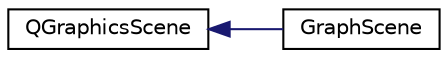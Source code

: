 digraph "Graphical Class Hierarchy"
{
 // INTERACTIVE_SVG=YES
  edge [fontname="Helvetica",fontsize="10",labelfontname="Helvetica",labelfontsize="10"];
  node [fontname="Helvetica",fontsize="10",shape=record];
  rankdir="LR";
  Node1 [label="QGraphicsScene",height=0.2,width=0.4,color="black", fillcolor="white", style="filled",URL="$d8/d12/class_q_graphics_scene.html"];
  Node1 -> Node2 [dir="back",color="midnightblue",fontsize="10",style="solid",fontname="Helvetica"];
  Node2 [label="GraphScene",height=0.2,width=0.4,color="black", fillcolor="white", style="filled",URL="$d3/d91/class_graph_scene.html"];
}

